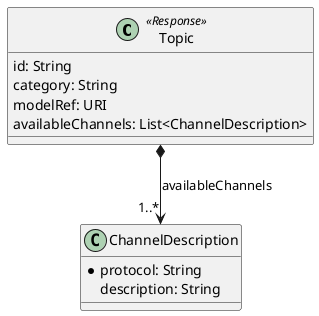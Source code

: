 @startuml

class Topic << Response >> {
    id: String
    category: String
    modelRef: URI
    availableChannels: List<ChannelDescription>
}

class ChannelDescription {
    * protocol: String
    description: String
}

Topic *--> "1..*" ChannelDescription : availableChannels

@enduml
